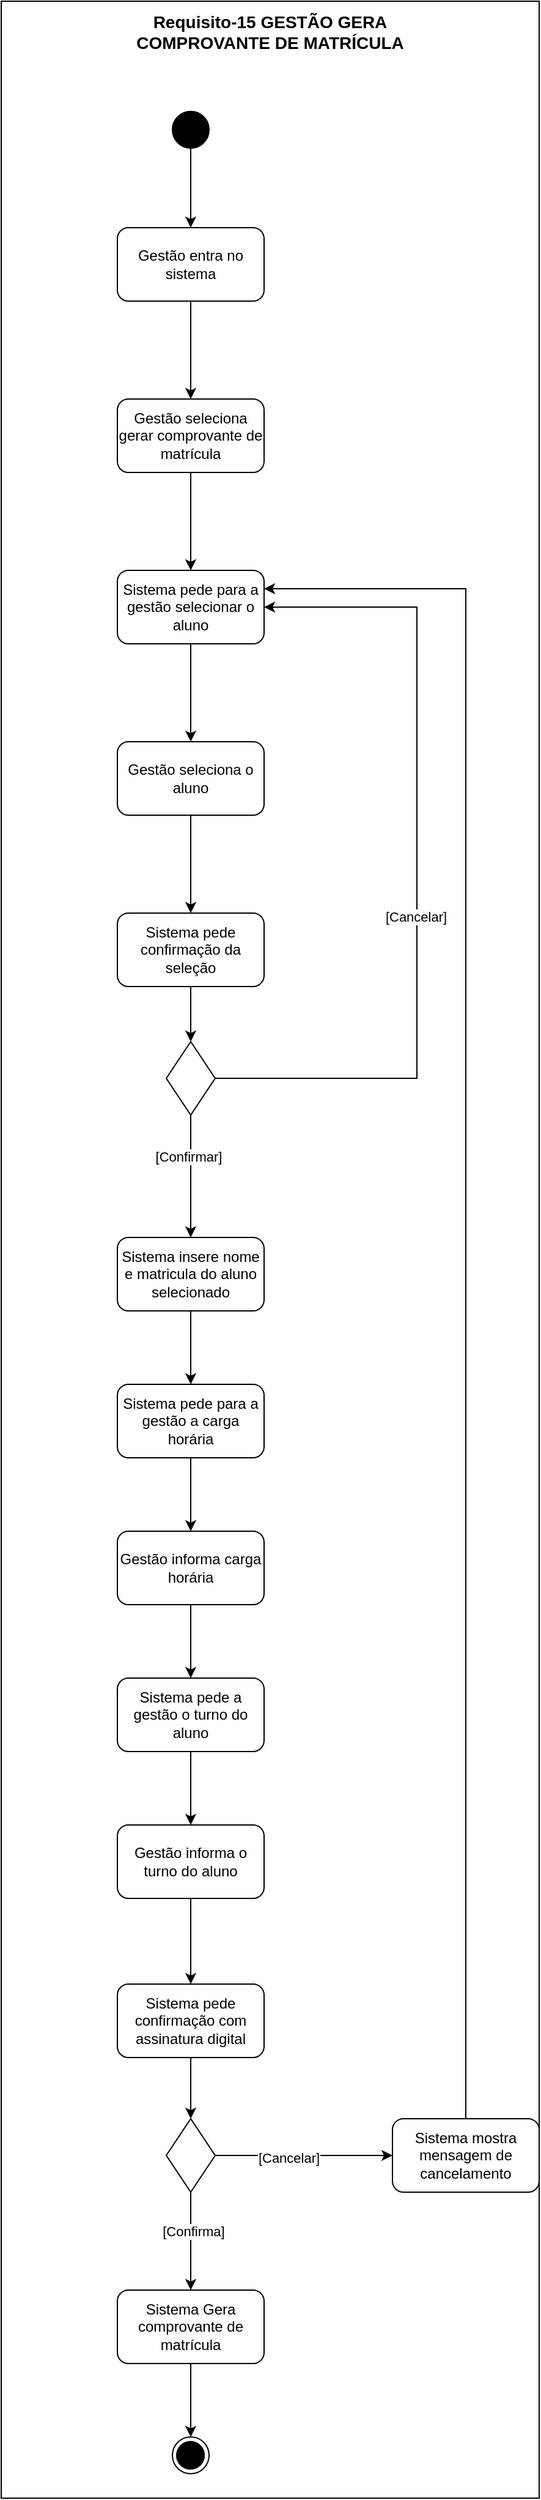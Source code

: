 <mxfile version="26.1.3">
  <diagram name="Página-1" id="VO0AwvHdA44kebhncTNj">
    <mxGraphModel dx="954" dy="1735" grid="1" gridSize="10" guides="1" tooltips="1" connect="1" arrows="1" fold="1" page="1" pageScale="1" pageWidth="827" pageHeight="1169" math="0" shadow="0">
      <root>
        <mxCell id="0" />
        <mxCell id="1" parent="0" />
        <mxCell id="eaNFa7yRyqtscTY9dYG5-46" value="" style="rounded=0;whiteSpace=wrap;html=1;" vertex="1" parent="1">
          <mxGeometry x="160" y="-1110" width="440" height="2040" as="geometry" />
        </mxCell>
        <mxCell id="eaNFa7yRyqtscTY9dYG5-4" value="" style="edgeStyle=orthogonalEdgeStyle;rounded=0;orthogonalLoop=1;jettySize=auto;html=1;" edge="1" parent="1" source="eaNFa7yRyqtscTY9dYG5-2" target="eaNFa7yRyqtscTY9dYG5-3">
          <mxGeometry relative="1" as="geometry" />
        </mxCell>
        <mxCell id="eaNFa7yRyqtscTY9dYG5-2" value="" style="ellipse;whiteSpace=wrap;html=1;aspect=fixed;fillColor=#000000;" vertex="1" parent="1">
          <mxGeometry x="300" y="-1020" width="30" height="30" as="geometry" />
        </mxCell>
        <mxCell id="eaNFa7yRyqtscTY9dYG5-6" value="" style="edgeStyle=orthogonalEdgeStyle;rounded=0;orthogonalLoop=1;jettySize=auto;html=1;" edge="1" parent="1" source="eaNFa7yRyqtscTY9dYG5-3" target="eaNFa7yRyqtscTY9dYG5-5">
          <mxGeometry relative="1" as="geometry" />
        </mxCell>
        <mxCell id="eaNFa7yRyqtscTY9dYG5-3" value="Gestão entra no sistema" style="rounded=1;whiteSpace=wrap;html=1;fillColor=#FFFFFF;" vertex="1" parent="1">
          <mxGeometry x="255" y="-925" width="120" height="60" as="geometry" />
        </mxCell>
        <mxCell id="eaNFa7yRyqtscTY9dYG5-8" value="" style="edgeStyle=orthogonalEdgeStyle;rounded=0;orthogonalLoop=1;jettySize=auto;html=1;" edge="1" parent="1" source="eaNFa7yRyqtscTY9dYG5-5" target="eaNFa7yRyqtscTY9dYG5-7">
          <mxGeometry relative="1" as="geometry" />
        </mxCell>
        <mxCell id="eaNFa7yRyqtscTY9dYG5-5" value="Gestão seleciona gerar comprovante de matrícula" style="whiteSpace=wrap;html=1;fillColor=#FFFFFF;rounded=1;" vertex="1" parent="1">
          <mxGeometry x="255" y="-785" width="120" height="60" as="geometry" />
        </mxCell>
        <mxCell id="eaNFa7yRyqtscTY9dYG5-10" value="" style="edgeStyle=orthogonalEdgeStyle;rounded=0;orthogonalLoop=1;jettySize=auto;html=1;" edge="1" parent="1" source="eaNFa7yRyqtscTY9dYG5-7" target="eaNFa7yRyqtscTY9dYG5-9">
          <mxGeometry relative="1" as="geometry" />
        </mxCell>
        <mxCell id="eaNFa7yRyqtscTY9dYG5-7" value="Sistema pede para a gestão selecionar o aluno" style="whiteSpace=wrap;html=1;fillColor=#FFFFFF;rounded=1;" vertex="1" parent="1">
          <mxGeometry x="255" y="-645" width="120" height="60" as="geometry" />
        </mxCell>
        <mxCell id="eaNFa7yRyqtscTY9dYG5-12" value="" style="edgeStyle=orthogonalEdgeStyle;rounded=0;orthogonalLoop=1;jettySize=auto;html=1;" edge="1" parent="1" source="eaNFa7yRyqtscTY9dYG5-9" target="eaNFa7yRyqtscTY9dYG5-11">
          <mxGeometry relative="1" as="geometry" />
        </mxCell>
        <mxCell id="eaNFa7yRyqtscTY9dYG5-9" value="Gestão seleciona o aluno" style="whiteSpace=wrap;html=1;fillColor=#FFFFFF;rounded=1;" vertex="1" parent="1">
          <mxGeometry x="255" y="-505" width="120" height="60" as="geometry" />
        </mxCell>
        <mxCell id="eaNFa7yRyqtscTY9dYG5-14" style="edgeStyle=orthogonalEdgeStyle;rounded=0;orthogonalLoop=1;jettySize=auto;html=1;exitX=0.5;exitY=1;exitDx=0;exitDy=0;entryX=0.5;entryY=0;entryDx=0;entryDy=0;" edge="1" parent="1" source="eaNFa7yRyqtscTY9dYG5-11" target="eaNFa7yRyqtscTY9dYG5-13">
          <mxGeometry relative="1" as="geometry" />
        </mxCell>
        <mxCell id="eaNFa7yRyqtscTY9dYG5-11" value="Sistema pede confirmação da seleção" style="whiteSpace=wrap;html=1;fillColor=#FFFFFF;rounded=1;" vertex="1" parent="1">
          <mxGeometry x="255" y="-365" width="120" height="60" as="geometry" />
        </mxCell>
        <mxCell id="eaNFa7yRyqtscTY9dYG5-16" value="" style="edgeStyle=orthogonalEdgeStyle;rounded=0;orthogonalLoop=1;jettySize=auto;html=1;entryX=1;entryY=0.5;entryDx=0;entryDy=0;exitX=1;exitY=0.5;exitDx=0;exitDy=0;" edge="1" parent="1" source="eaNFa7yRyqtscTY9dYG5-13" target="eaNFa7yRyqtscTY9dYG5-7">
          <mxGeometry relative="1" as="geometry">
            <mxPoint x="460" y="-230" as="targetPoint" />
            <Array as="points">
              <mxPoint x="500" y="-230" />
              <mxPoint x="500" y="-615" />
            </Array>
          </mxGeometry>
        </mxCell>
        <mxCell id="eaNFa7yRyqtscTY9dYG5-17" value="[Cancelar]" style="edgeLabel;html=1;align=center;verticalAlign=middle;resizable=0;points=[];" vertex="1" connectable="0" parent="eaNFa7yRyqtscTY9dYG5-16">
          <mxGeometry x="-0.12" y="1" relative="1" as="geometry">
            <mxPoint as="offset" />
          </mxGeometry>
        </mxCell>
        <mxCell id="eaNFa7yRyqtscTY9dYG5-19" value="" style="edgeStyle=orthogonalEdgeStyle;rounded=0;orthogonalLoop=1;jettySize=auto;html=1;" edge="1" parent="1" source="eaNFa7yRyqtscTY9dYG5-13" target="eaNFa7yRyqtscTY9dYG5-18">
          <mxGeometry relative="1" as="geometry" />
        </mxCell>
        <mxCell id="eaNFa7yRyqtscTY9dYG5-20" value="[Confirmar]" style="edgeLabel;html=1;align=center;verticalAlign=middle;resizable=0;points=[];" vertex="1" connectable="0" parent="eaNFa7yRyqtscTY9dYG5-19">
          <mxGeometry x="-0.325" y="-2" relative="1" as="geometry">
            <mxPoint as="offset" />
          </mxGeometry>
        </mxCell>
        <mxCell id="eaNFa7yRyqtscTY9dYG5-13" value="" style="rhombus;whiteSpace=wrap;html=1;" vertex="1" parent="1">
          <mxGeometry x="295" y="-260" width="40" height="60" as="geometry" />
        </mxCell>
        <mxCell id="eaNFa7yRyqtscTY9dYG5-22" value="" style="edgeStyle=orthogonalEdgeStyle;rounded=0;orthogonalLoop=1;jettySize=auto;html=1;" edge="1" parent="1" source="eaNFa7yRyqtscTY9dYG5-18" target="eaNFa7yRyqtscTY9dYG5-21">
          <mxGeometry relative="1" as="geometry" />
        </mxCell>
        <mxCell id="eaNFa7yRyqtscTY9dYG5-18" value="Sistema insere nome e matricula do aluno selecionado" style="rounded=1;whiteSpace=wrap;html=1;" vertex="1" parent="1">
          <mxGeometry x="255" y="-100" width="120" height="60" as="geometry" />
        </mxCell>
        <mxCell id="eaNFa7yRyqtscTY9dYG5-24" value="" style="edgeStyle=orthogonalEdgeStyle;rounded=0;orthogonalLoop=1;jettySize=auto;html=1;" edge="1" parent="1" source="eaNFa7yRyqtscTY9dYG5-21" target="eaNFa7yRyqtscTY9dYG5-23">
          <mxGeometry relative="1" as="geometry" />
        </mxCell>
        <mxCell id="eaNFa7yRyqtscTY9dYG5-21" value="Sistema pede para a gestão a carga horária" style="whiteSpace=wrap;html=1;rounded=1;" vertex="1" parent="1">
          <mxGeometry x="255" y="20" width="120" height="60" as="geometry" />
        </mxCell>
        <mxCell id="eaNFa7yRyqtscTY9dYG5-26" value="" style="edgeStyle=orthogonalEdgeStyle;rounded=0;orthogonalLoop=1;jettySize=auto;html=1;" edge="1" parent="1" source="eaNFa7yRyqtscTY9dYG5-23" target="eaNFa7yRyqtscTY9dYG5-25">
          <mxGeometry relative="1" as="geometry" />
        </mxCell>
        <mxCell id="eaNFa7yRyqtscTY9dYG5-23" value="Gestão informa carga horária" style="whiteSpace=wrap;html=1;rounded=1;" vertex="1" parent="1">
          <mxGeometry x="255" y="140" width="120" height="60" as="geometry" />
        </mxCell>
        <mxCell id="eaNFa7yRyqtscTY9dYG5-28" value="" style="edgeStyle=orthogonalEdgeStyle;rounded=0;orthogonalLoop=1;jettySize=auto;html=1;" edge="1" parent="1" source="eaNFa7yRyqtscTY9dYG5-25" target="eaNFa7yRyqtscTY9dYG5-27">
          <mxGeometry relative="1" as="geometry" />
        </mxCell>
        <mxCell id="eaNFa7yRyqtscTY9dYG5-25" value="Sistema pede a gestão o turno do aluno" style="whiteSpace=wrap;html=1;rounded=1;" vertex="1" parent="1">
          <mxGeometry x="255" y="260" width="120" height="60" as="geometry" />
        </mxCell>
        <mxCell id="eaNFa7yRyqtscTY9dYG5-30" value="" style="edgeStyle=orthogonalEdgeStyle;rounded=0;orthogonalLoop=1;jettySize=auto;html=1;" edge="1" parent="1" source="eaNFa7yRyqtscTY9dYG5-27" target="eaNFa7yRyqtscTY9dYG5-29">
          <mxGeometry relative="1" as="geometry" />
        </mxCell>
        <mxCell id="eaNFa7yRyqtscTY9dYG5-27" value="Gestão informa o turno do aluno" style="whiteSpace=wrap;html=1;rounded=1;" vertex="1" parent="1">
          <mxGeometry x="255" y="380" width="120" height="60" as="geometry" />
        </mxCell>
        <mxCell id="eaNFa7yRyqtscTY9dYG5-32" style="edgeStyle=orthogonalEdgeStyle;rounded=0;orthogonalLoop=1;jettySize=auto;html=1;exitX=0.5;exitY=1;exitDx=0;exitDy=0;entryX=0.5;entryY=0;entryDx=0;entryDy=0;" edge="1" parent="1" source="eaNFa7yRyqtscTY9dYG5-29" target="eaNFa7yRyqtscTY9dYG5-31">
          <mxGeometry relative="1" as="geometry" />
        </mxCell>
        <mxCell id="eaNFa7yRyqtscTY9dYG5-29" value="Sistema pede confirmação com assinatura digital" style="whiteSpace=wrap;html=1;rounded=1;" vertex="1" parent="1">
          <mxGeometry x="255" y="510" width="120" height="60" as="geometry" />
        </mxCell>
        <mxCell id="eaNFa7yRyqtscTY9dYG5-36" value="" style="edgeStyle=orthogonalEdgeStyle;rounded=0;orthogonalLoop=1;jettySize=auto;html=1;" edge="1" parent="1" source="eaNFa7yRyqtscTY9dYG5-31" target="eaNFa7yRyqtscTY9dYG5-35">
          <mxGeometry relative="1" as="geometry" />
        </mxCell>
        <mxCell id="eaNFa7yRyqtscTY9dYG5-37" value="[Confirma]" style="edgeLabel;html=1;align=center;verticalAlign=middle;resizable=0;points=[];" vertex="1" connectable="0" parent="eaNFa7yRyqtscTY9dYG5-36">
          <mxGeometry x="-0.2" y="2" relative="1" as="geometry">
            <mxPoint as="offset" />
          </mxGeometry>
        </mxCell>
        <mxCell id="eaNFa7yRyqtscTY9dYG5-43" value="" style="edgeStyle=orthogonalEdgeStyle;rounded=0;orthogonalLoop=1;jettySize=auto;html=1;" edge="1" parent="1" source="eaNFa7yRyqtscTY9dYG5-31" target="eaNFa7yRyqtscTY9dYG5-42">
          <mxGeometry relative="1" as="geometry" />
        </mxCell>
        <mxCell id="eaNFa7yRyqtscTY9dYG5-44" value="[Cancelar]" style="edgeLabel;html=1;align=center;verticalAlign=middle;resizable=0;points=[];" vertex="1" connectable="0" parent="eaNFa7yRyqtscTY9dYG5-43">
          <mxGeometry x="-0.172" y="-2" relative="1" as="geometry">
            <mxPoint as="offset" />
          </mxGeometry>
        </mxCell>
        <mxCell id="eaNFa7yRyqtscTY9dYG5-31" value="" style="rhombus;whiteSpace=wrap;html=1;" vertex="1" parent="1">
          <mxGeometry x="295" y="620" width="40" height="60" as="geometry" />
        </mxCell>
        <mxCell id="eaNFa7yRyqtscTY9dYG5-41" style="edgeStyle=orthogonalEdgeStyle;rounded=0;orthogonalLoop=1;jettySize=auto;html=1;exitX=0.5;exitY=1;exitDx=0;exitDy=0;entryX=0.5;entryY=0;entryDx=0;entryDy=0;" edge="1" parent="1" source="eaNFa7yRyqtscTY9dYG5-35" target="eaNFa7yRyqtscTY9dYG5-39">
          <mxGeometry relative="1" as="geometry" />
        </mxCell>
        <mxCell id="eaNFa7yRyqtscTY9dYG5-35" value="Sistema Gera comprovante de matrícula" style="rounded=1;whiteSpace=wrap;html=1;" vertex="1" parent="1">
          <mxGeometry x="255" y="760" width="120" height="60" as="geometry" />
        </mxCell>
        <mxCell id="eaNFa7yRyqtscTY9dYG5-38" value="" style="group" vertex="1" connectable="0" parent="1">
          <mxGeometry x="300" y="880" width="30" height="30" as="geometry" />
        </mxCell>
        <mxCell id="eaNFa7yRyqtscTY9dYG5-39" value="" style="ellipse;shape=doubleEllipse;whiteSpace=wrap;html=1;aspect=fixed;fillColor=#FFFFFF;" vertex="1" parent="eaNFa7yRyqtscTY9dYG5-38">
          <mxGeometry width="30" height="30" as="geometry" />
        </mxCell>
        <mxCell id="eaNFa7yRyqtscTY9dYG5-40" value="" style="ellipse;shape=doubleEllipse;whiteSpace=wrap;html=1;aspect=fixed;fillColor=#000000;" vertex="1" parent="eaNFa7yRyqtscTY9dYG5-38">
          <mxGeometry x="3.5" y="3.75" width="22.5" height="22.5" as="geometry" />
        </mxCell>
        <mxCell id="eaNFa7yRyqtscTY9dYG5-45" style="edgeStyle=orthogonalEdgeStyle;rounded=0;orthogonalLoop=1;jettySize=auto;html=1;exitX=0.5;exitY=0;exitDx=0;exitDy=0;entryX=1;entryY=0.25;entryDx=0;entryDy=0;" edge="1" parent="1" source="eaNFa7yRyqtscTY9dYG5-42" target="eaNFa7yRyqtscTY9dYG5-7">
          <mxGeometry relative="1" as="geometry" />
        </mxCell>
        <mxCell id="eaNFa7yRyqtscTY9dYG5-42" value="Sistema mostra mensagem de cancelamento" style="rounded=1;whiteSpace=wrap;html=1;" vertex="1" parent="1">
          <mxGeometry x="480" y="620" width="120" height="60" as="geometry" />
        </mxCell>
        <mxCell id="eaNFa7yRyqtscTY9dYG5-48" value="Requisito-15 GESTÃO GERA COMPROVANTE DE MATRÍCULA" style="text;html=1;align=center;verticalAlign=middle;whiteSpace=wrap;rounded=0;fontStyle=1;fontSize=14;" vertex="1" parent="1">
          <mxGeometry x="230" y="-1100" width="300" height="30" as="geometry" />
        </mxCell>
      </root>
    </mxGraphModel>
  </diagram>
</mxfile>
